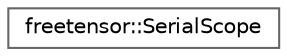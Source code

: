 digraph "Graphical Class Hierarchy"
{
 // LATEX_PDF_SIZE
  bgcolor="transparent";
  edge [fontname=Helvetica,fontsize=10,labelfontname=Helvetica,labelfontsize=10];
  node [fontname=Helvetica,fontsize=10,shape=box,height=0.2,width=0.4];
  rankdir="LR";
  Node0 [label="freetensor::SerialScope",height=0.2,width=0.4,color="grey40", fillcolor="white", style="filled",URL="$structfreetensor_1_1SerialScope.html",tooltip=" "];
}
